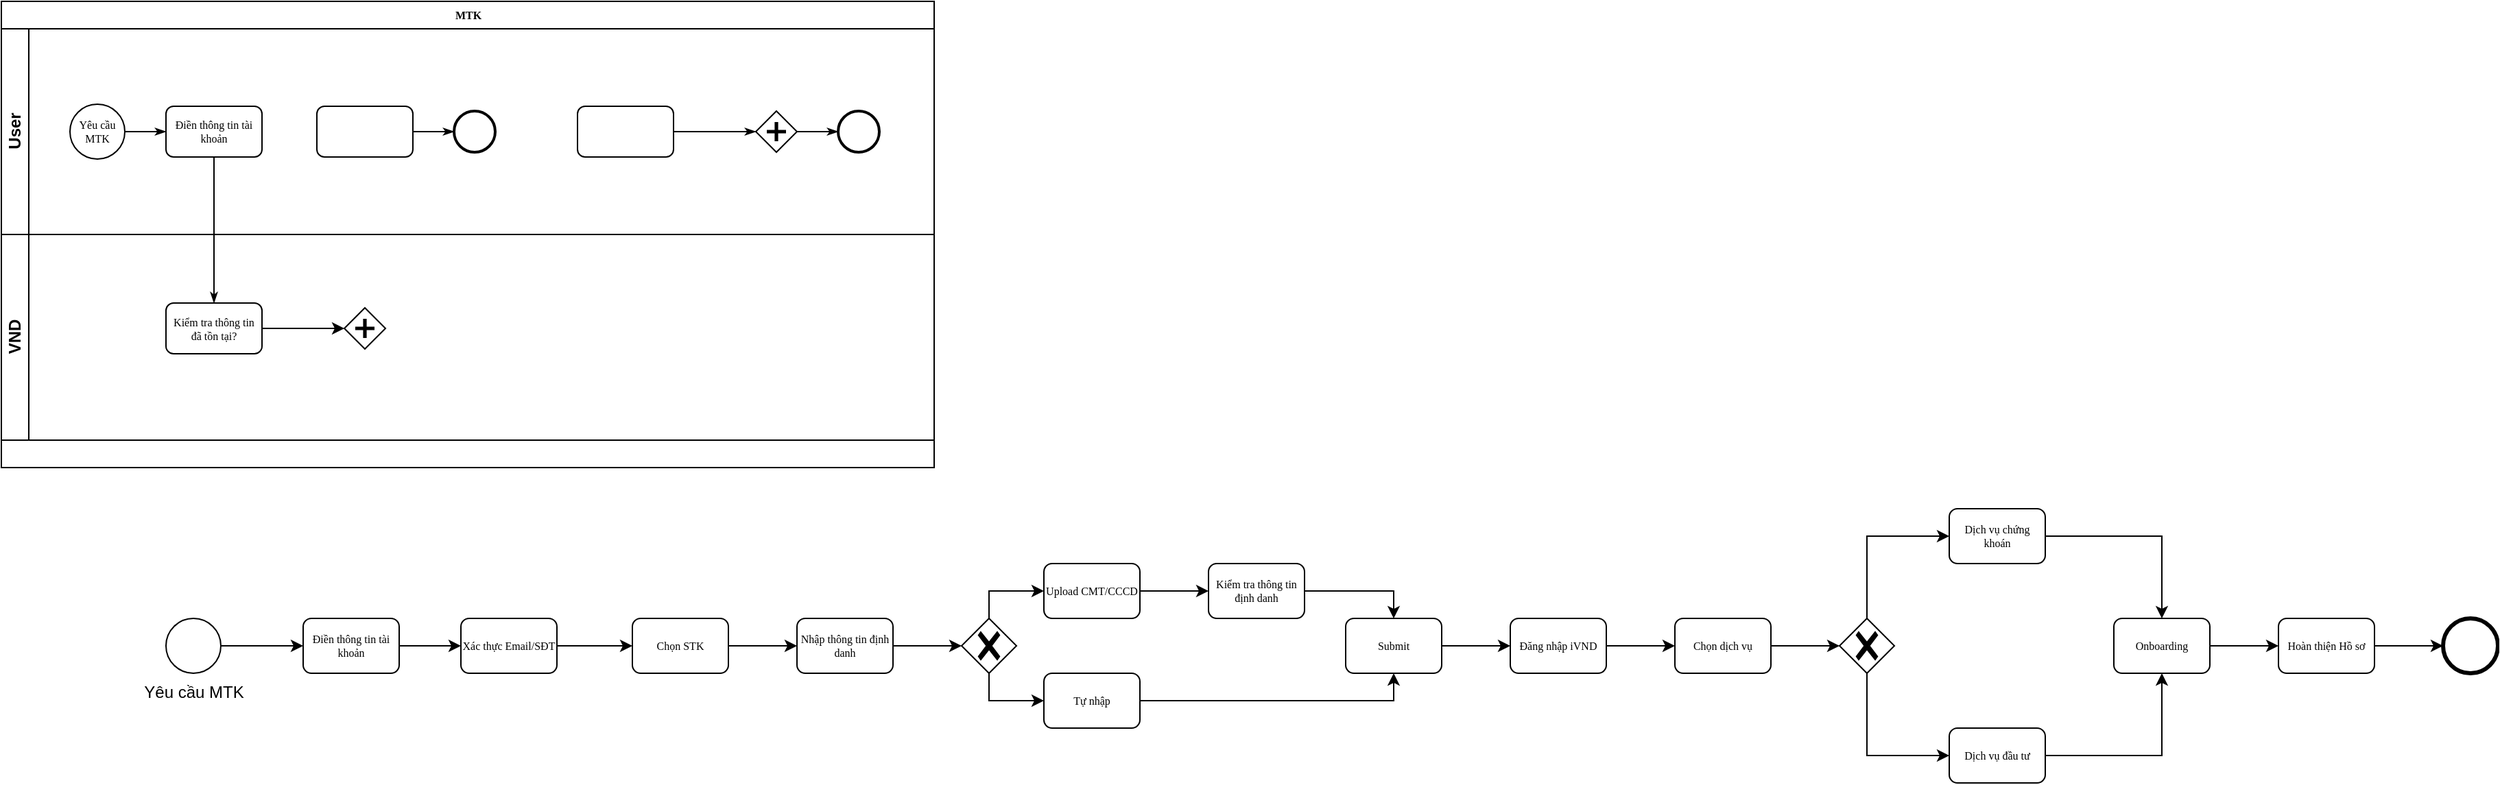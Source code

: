 <mxfile version="14.9.3" type="github" pages="3">
  <diagram name="Page-1" id="c7488fd3-1785-93aa-aadb-54a6760d102a">
    <mxGraphModel dx="618" dy="350" grid="1" gridSize="10" guides="1" tooltips="1" connect="1" arrows="1" fold="1" page="1" pageScale="1" pageWidth="1100" pageHeight="850" background="none" math="0" shadow="0">
      <root>
        <mxCell id="0" />
        <mxCell id="1" parent="0" />
        <mxCell id="2b4e8129b02d487f-1" value="MTK" style="swimlane;html=1;childLayout=stackLayout;horizontal=1;startSize=20;horizontalStack=0;rounded=0;shadow=0;labelBackgroundColor=none;strokeWidth=1;fontFamily=Verdana;fontSize=8;align=center;" parent="1" vertex="1">
          <mxGeometry x="180" y="70" width="680" height="340" as="geometry" />
        </mxCell>
        <mxCell id="2b4e8129b02d487f-2" value="User" style="swimlane;html=1;startSize=20;horizontal=0;" parent="2b4e8129b02d487f-1" vertex="1">
          <mxGeometry y="20" width="680" height="150" as="geometry" />
        </mxCell>
        <mxCell id="2b4e8129b02d487f-18" style="edgeStyle=orthogonalEdgeStyle;rounded=0;html=1;labelBackgroundColor=none;startArrow=none;startFill=0;startSize=5;endArrow=classicThin;endFill=1;endSize=5;jettySize=auto;orthogonalLoop=1;strokeWidth=1;fontFamily=Verdana;fontSize=8" parent="2b4e8129b02d487f-2" source="2b4e8129b02d487f-5" target="2b4e8129b02d487f-6" edge="1">
          <mxGeometry relative="1" as="geometry" />
        </mxCell>
        <mxCell id="2b4e8129b02d487f-5" value="Yêu cầu MTK" style="ellipse;whiteSpace=wrap;html=1;rounded=0;shadow=0;labelBackgroundColor=none;strokeWidth=1;fontFamily=Verdana;fontSize=8;align=center;" parent="2b4e8129b02d487f-2" vertex="1">
          <mxGeometry x="50" y="55" width="40" height="40" as="geometry" />
        </mxCell>
        <mxCell id="2b4e8129b02d487f-6" value="Điền thông tin tài khoản" style="rounded=1;whiteSpace=wrap;html=1;shadow=0;labelBackgroundColor=none;strokeWidth=1;fontFamily=Verdana;fontSize=8;align=center;" parent="2b4e8129b02d487f-2" vertex="1">
          <mxGeometry x="120" y="56.5" width="70" height="37" as="geometry" />
        </mxCell>
        <mxCell id="2b4e8129b02d487f-20" style="edgeStyle=orthogonalEdgeStyle;rounded=0;html=1;labelBackgroundColor=none;startArrow=none;startFill=0;startSize=5;endArrow=classicThin;endFill=1;endSize=5;jettySize=auto;orthogonalLoop=1;strokeWidth=1;fontFamily=Verdana;fontSize=8" parent="2b4e8129b02d487f-2" source="2b4e8129b02d487f-7" target="2b4e8129b02d487f-8" edge="1">
          <mxGeometry relative="1" as="geometry" />
        </mxCell>
        <mxCell id="2b4e8129b02d487f-7" value="" style="rounded=1;whiteSpace=wrap;html=1;shadow=0;labelBackgroundColor=none;strokeWidth=1;fontFamily=Verdana;fontSize=8;align=center;" parent="2b4e8129b02d487f-2" vertex="1">
          <mxGeometry x="230" y="56.5" width="70" height="37" as="geometry" />
        </mxCell>
        <mxCell id="2b4e8129b02d487f-8" value="" style="ellipse;whiteSpace=wrap;html=1;rounded=0;shadow=0;labelBackgroundColor=none;strokeWidth=2;fontFamily=Verdana;fontSize=8;align=center;" parent="2b4e8129b02d487f-2" vertex="1">
          <mxGeometry x="330" y="60" width="30" height="30" as="geometry" />
        </mxCell>
        <mxCell id="2b4e8129b02d487f-22" style="edgeStyle=orthogonalEdgeStyle;rounded=0;html=1;entryX=0;entryY=0.5;labelBackgroundColor=none;startArrow=none;startFill=0;startSize=5;endArrow=classicThin;endFill=1;endSize=5;jettySize=auto;orthogonalLoop=1;strokeWidth=1;fontFamily=Verdana;fontSize=8" parent="2b4e8129b02d487f-2" source="2b4e8129b02d487f-9" target="2b4e8129b02d487f-10" edge="1">
          <mxGeometry relative="1" as="geometry" />
        </mxCell>
        <mxCell id="2b4e8129b02d487f-9" value="" style="rounded=1;whiteSpace=wrap;html=1;shadow=0;labelBackgroundColor=none;strokeWidth=1;fontFamily=Verdana;fontSize=8;align=center;" parent="2b4e8129b02d487f-2" vertex="1">
          <mxGeometry x="420" y="56.5" width="70" height="37" as="geometry" />
        </mxCell>
        <mxCell id="2b4e8129b02d487f-23" style="edgeStyle=orthogonalEdgeStyle;rounded=0;html=1;labelBackgroundColor=none;startArrow=none;startFill=0;startSize=5;endArrow=classicThin;endFill=1;endSize=5;jettySize=auto;orthogonalLoop=1;strokeWidth=1;fontFamily=Verdana;fontSize=8" parent="2b4e8129b02d487f-2" source="2b4e8129b02d487f-10" target="2b4e8129b02d487f-11" edge="1">
          <mxGeometry relative="1" as="geometry" />
        </mxCell>
        <mxCell id="2b4e8129b02d487f-10" value="" style="shape=mxgraph.bpmn.shape;html=1;verticalLabelPosition=bottom;labelBackgroundColor=#ffffff;verticalAlign=top;perimeter=rhombusPerimeter;background=gateway;outline=none;symbol=parallelGw;rounded=1;shadow=0;strokeWidth=1;fontFamily=Verdana;fontSize=8;align=center;" parent="2b4e8129b02d487f-2" vertex="1">
          <mxGeometry x="550" y="60" width="30" height="30" as="geometry" />
        </mxCell>
        <mxCell id="2b4e8129b02d487f-11" value="" style="ellipse;whiteSpace=wrap;html=1;rounded=0;shadow=0;labelBackgroundColor=none;strokeWidth=2;fontFamily=Verdana;fontSize=8;align=center;" parent="2b4e8129b02d487f-2" vertex="1">
          <mxGeometry x="610" y="60" width="30" height="30" as="geometry" />
        </mxCell>
        <mxCell id="2b4e8129b02d487f-3" value="VND" style="swimlane;html=1;startSize=20;horizontal=0;" parent="2b4e8129b02d487f-1" vertex="1">
          <mxGeometry y="170" width="680" height="150" as="geometry" />
        </mxCell>
        <mxCell id="t-NtfFLK4xxWOC6bRGIN-2" style="edgeStyle=orthogonalEdgeStyle;rounded=0;orthogonalLoop=1;jettySize=auto;html=1;exitX=1;exitY=0.5;exitDx=0;exitDy=0;entryX=0;entryY=0.5;entryDx=0;entryDy=0;" edge="1" parent="2b4e8129b02d487f-3" source="2b4e8129b02d487f-12" target="t-NtfFLK4xxWOC6bRGIN-1">
          <mxGeometry relative="1" as="geometry" />
        </mxCell>
        <mxCell id="2b4e8129b02d487f-12" value="Kiểm tra thông tin đã tồn tại?" style="rounded=1;whiteSpace=wrap;html=1;shadow=0;labelBackgroundColor=none;strokeWidth=1;fontFamily=Verdana;fontSize=8;align=center;" parent="2b4e8129b02d487f-3" vertex="1">
          <mxGeometry x="120" y="50.0" width="70" height="37" as="geometry" />
        </mxCell>
        <mxCell id="t-NtfFLK4xxWOC6bRGIN-1" value="" style="shape=mxgraph.bpmn.shape;html=1;verticalLabelPosition=bottom;labelBackgroundColor=#ffffff;verticalAlign=top;perimeter=rhombusPerimeter;background=gateway;outline=none;symbol=parallelGw;rounded=1;shadow=0;strokeWidth=1;fontFamily=Verdana;fontSize=8;align=center;" vertex="1" parent="2b4e8129b02d487f-3">
          <mxGeometry x="250" y="53.5" width="30" height="30" as="geometry" />
        </mxCell>
        <mxCell id="2b4e8129b02d487f-24" style="edgeStyle=orthogonalEdgeStyle;rounded=0;html=1;labelBackgroundColor=none;startArrow=none;startFill=0;startSize=5;endArrow=classicThin;endFill=1;endSize=5;jettySize=auto;orthogonalLoop=1;strokeWidth=1;fontFamily=Verdana;fontSize=8" parent="2b4e8129b02d487f-1" source="2b4e8129b02d487f-6" target="2b4e8129b02d487f-12" edge="1">
          <mxGeometry relative="1" as="geometry" />
        </mxCell>
        <mxCell id="_49HIfY4UiRzJs0RtM3f-4" style="edgeStyle=orthogonalEdgeStyle;rounded=0;orthogonalLoop=1;jettySize=auto;html=1;exitX=1;exitY=0.5;exitDx=0;exitDy=0;exitPerimeter=0;entryX=0;entryY=0.5;entryDx=0;entryDy=0;" edge="1" parent="1" source="_49HIfY4UiRzJs0RtM3f-2" target="_49HIfY4UiRzJs0RtM3f-3">
          <mxGeometry relative="1" as="geometry" />
        </mxCell>
        <mxCell id="_49HIfY4UiRzJs0RtM3f-2" value="Yêu cầu MTK" style="points=[[0.145,0.145,0],[0.5,0,0],[0.855,0.145,0],[1,0.5,0],[0.855,0.855,0],[0.5,1,0],[0.145,0.855,0],[0,0.5,0]];shape=mxgraph.bpmn.event;html=1;verticalLabelPosition=bottom;labelBackgroundColor=#ffffff;verticalAlign=top;align=center;perimeter=ellipsePerimeter;outlineConnect=0;aspect=fixed;outline=standard;symbol=general;" vertex="1" parent="1">
          <mxGeometry x="300" y="520" width="40" height="40" as="geometry" />
        </mxCell>
        <mxCell id="_49HIfY4UiRzJs0RtM3f-8" value="" style="edgeStyle=orthogonalEdgeStyle;rounded=0;orthogonalLoop=1;jettySize=auto;html=1;" edge="1" parent="1" source="_49HIfY4UiRzJs0RtM3f-3" target="_49HIfY4UiRzJs0RtM3f-7">
          <mxGeometry relative="1" as="geometry" />
        </mxCell>
        <mxCell id="_49HIfY4UiRzJs0RtM3f-3" value="Điền thông tin tài khoản" style="rounded=1;whiteSpace=wrap;html=1;shadow=0;labelBackgroundColor=none;strokeWidth=1;fontFamily=Verdana;fontSize=8;align=center;" vertex="1" parent="1">
          <mxGeometry x="400" y="520" width="70" height="40" as="geometry" />
        </mxCell>
        <mxCell id="_49HIfY4UiRzJs0RtM3f-10" value="" style="edgeStyle=orthogonalEdgeStyle;rounded=0;orthogonalLoop=1;jettySize=auto;html=1;" edge="1" parent="1" source="_49HIfY4UiRzJs0RtM3f-7" target="_49HIfY4UiRzJs0RtM3f-9">
          <mxGeometry relative="1" as="geometry" />
        </mxCell>
        <mxCell id="_49HIfY4UiRzJs0RtM3f-7" value="Xác thực Email/SĐT" style="rounded=1;whiteSpace=wrap;html=1;shadow=0;labelBackgroundColor=none;strokeWidth=1;fontFamily=Verdana;fontSize=8;align=center;" vertex="1" parent="1">
          <mxGeometry x="515" y="520" width="70" height="40" as="geometry" />
        </mxCell>
        <mxCell id="_49HIfY4UiRzJs0RtM3f-14" value="" style="edgeStyle=orthogonalEdgeStyle;rounded=0;orthogonalLoop=1;jettySize=auto;html=1;" edge="1" parent="1" source="_49HIfY4UiRzJs0RtM3f-9" target="_49HIfY4UiRzJs0RtM3f-13">
          <mxGeometry relative="1" as="geometry" />
        </mxCell>
        <mxCell id="_49HIfY4UiRzJs0RtM3f-9" value="Chọn STK" style="rounded=1;whiteSpace=wrap;html=1;shadow=0;labelBackgroundColor=none;strokeWidth=1;fontFamily=Verdana;fontSize=8;align=center;" vertex="1" parent="1">
          <mxGeometry x="640" y="520" width="70" height="40" as="geometry" />
        </mxCell>
        <mxCell id="_49HIfY4UiRzJs0RtM3f-16" style="edgeStyle=orthogonalEdgeStyle;rounded=0;orthogonalLoop=1;jettySize=auto;html=1;exitX=1;exitY=0.5;exitDx=0;exitDy=0;entryX=0;entryY=0.5;entryDx=0;entryDy=0;entryPerimeter=0;" edge="1" parent="1" source="_49HIfY4UiRzJs0RtM3f-13" target="_49HIfY4UiRzJs0RtM3f-15">
          <mxGeometry relative="1" as="geometry" />
        </mxCell>
        <mxCell id="_49HIfY4UiRzJs0RtM3f-13" value="Nhập thông tin định danh" style="rounded=1;whiteSpace=wrap;html=1;shadow=0;labelBackgroundColor=none;strokeWidth=1;fontFamily=Verdana;fontSize=8;align=center;" vertex="1" parent="1">
          <mxGeometry x="760" y="520" width="70" height="40" as="geometry" />
        </mxCell>
        <mxCell id="_49HIfY4UiRzJs0RtM3f-18" style="edgeStyle=orthogonalEdgeStyle;rounded=0;orthogonalLoop=1;jettySize=auto;html=1;exitX=0.5;exitY=0;exitDx=0;exitDy=0;exitPerimeter=0;entryX=0;entryY=0.5;entryDx=0;entryDy=0;" edge="1" parent="1" source="_49HIfY4UiRzJs0RtM3f-15" target="_49HIfY4UiRzJs0RtM3f-17">
          <mxGeometry relative="1" as="geometry" />
        </mxCell>
        <mxCell id="_49HIfY4UiRzJs0RtM3f-20" style="edgeStyle=orthogonalEdgeStyle;rounded=0;orthogonalLoop=1;jettySize=auto;html=1;exitX=0.5;exitY=1;exitDx=0;exitDy=0;exitPerimeter=0;entryX=0;entryY=0.5;entryDx=0;entryDy=0;" edge="1" parent="1" source="_49HIfY4UiRzJs0RtM3f-15" target="_49HIfY4UiRzJs0RtM3f-19">
          <mxGeometry relative="1" as="geometry" />
        </mxCell>
        <mxCell id="_49HIfY4UiRzJs0RtM3f-15" value="" style="points=[[0.25,0.25,0],[0.5,0,0],[0.75,0.25,0],[1,0.5,0],[0.75,0.75,0],[0.5,1,0],[0.25,0.75,0],[0,0.5,0]];shape=mxgraph.bpmn.gateway2;html=1;verticalLabelPosition=bottom;labelBackgroundColor=#ffffff;verticalAlign=top;align=center;perimeter=rhombusPerimeter;outlineConnect=0;outline=none;symbol=none;gwType=exclusive;" vertex="1" parent="1">
          <mxGeometry x="880" y="520" width="40" height="40" as="geometry" />
        </mxCell>
        <mxCell id="_49HIfY4UiRzJs0RtM3f-22" value="" style="edgeStyle=orthogonalEdgeStyle;rounded=0;orthogonalLoop=1;jettySize=auto;html=1;" edge="1" parent="1" source="_49HIfY4UiRzJs0RtM3f-17" target="_49HIfY4UiRzJs0RtM3f-21">
          <mxGeometry relative="1" as="geometry" />
        </mxCell>
        <mxCell id="_49HIfY4UiRzJs0RtM3f-17" value="Upload CMT/CCCD" style="rounded=1;whiteSpace=wrap;html=1;shadow=0;labelBackgroundColor=none;strokeWidth=1;fontFamily=Verdana;fontSize=8;align=center;" vertex="1" parent="1">
          <mxGeometry x="940" y="480" width="70" height="40" as="geometry" />
        </mxCell>
        <mxCell id="_49HIfY4UiRzJs0RtM3f-25" style="edgeStyle=orthogonalEdgeStyle;rounded=0;orthogonalLoop=1;jettySize=auto;html=1;exitX=1;exitY=0.5;exitDx=0;exitDy=0;entryX=0.5;entryY=1;entryDx=0;entryDy=0;" edge="1" parent="1" source="_49HIfY4UiRzJs0RtM3f-19" target="_49HIfY4UiRzJs0RtM3f-23">
          <mxGeometry relative="1" as="geometry" />
        </mxCell>
        <mxCell id="_49HIfY4UiRzJs0RtM3f-19" value="Tự nhập" style="rounded=1;whiteSpace=wrap;html=1;shadow=0;labelBackgroundColor=none;strokeWidth=1;fontFamily=Verdana;fontSize=8;align=center;" vertex="1" parent="1">
          <mxGeometry x="940" y="560" width="70" height="40" as="geometry" />
        </mxCell>
        <mxCell id="_49HIfY4UiRzJs0RtM3f-24" style="edgeStyle=orthogonalEdgeStyle;rounded=0;orthogonalLoop=1;jettySize=auto;html=1;exitX=1;exitY=0.5;exitDx=0;exitDy=0;entryX=0.5;entryY=0;entryDx=0;entryDy=0;" edge="1" parent="1" source="_49HIfY4UiRzJs0RtM3f-21" target="_49HIfY4UiRzJs0RtM3f-23">
          <mxGeometry relative="1" as="geometry" />
        </mxCell>
        <mxCell id="_49HIfY4UiRzJs0RtM3f-21" value="Kiểm tra thông tin định danh" style="rounded=1;whiteSpace=wrap;html=1;shadow=0;labelBackgroundColor=none;strokeWidth=1;fontFamily=Verdana;fontSize=8;align=center;" vertex="1" parent="1">
          <mxGeometry x="1060" y="480" width="70" height="40" as="geometry" />
        </mxCell>
        <mxCell id="_49HIfY4UiRzJs0RtM3f-27" value="" style="edgeStyle=orthogonalEdgeStyle;rounded=0;orthogonalLoop=1;jettySize=auto;html=1;" edge="1" parent="1" source="_49HIfY4UiRzJs0RtM3f-23" target="_49HIfY4UiRzJs0RtM3f-26">
          <mxGeometry relative="1" as="geometry" />
        </mxCell>
        <mxCell id="_49HIfY4UiRzJs0RtM3f-23" value="Submit" style="rounded=1;whiteSpace=wrap;html=1;shadow=0;labelBackgroundColor=none;strokeWidth=1;fontFamily=Verdana;fontSize=8;align=center;" vertex="1" parent="1">
          <mxGeometry x="1160" y="520" width="70" height="40" as="geometry" />
        </mxCell>
        <mxCell id="_49HIfY4UiRzJs0RtM3f-29" value="" style="edgeStyle=orthogonalEdgeStyle;rounded=0;orthogonalLoop=1;jettySize=auto;html=1;" edge="1" parent="1" source="_49HIfY4UiRzJs0RtM3f-26" target="_49HIfY4UiRzJs0RtM3f-28">
          <mxGeometry relative="1" as="geometry" />
        </mxCell>
        <mxCell id="_49HIfY4UiRzJs0RtM3f-26" value="Đăng nhập iVND" style="rounded=1;whiteSpace=wrap;html=1;shadow=0;labelBackgroundColor=none;strokeWidth=1;fontFamily=Verdana;fontSize=8;align=center;" vertex="1" parent="1">
          <mxGeometry x="1280" y="520" width="70" height="40" as="geometry" />
        </mxCell>
        <mxCell id="_49HIfY4UiRzJs0RtM3f-31" style="edgeStyle=orthogonalEdgeStyle;rounded=0;orthogonalLoop=1;jettySize=auto;html=1;exitX=1;exitY=0.5;exitDx=0;exitDy=0;" edge="1" parent="1" source="_49HIfY4UiRzJs0RtM3f-28" target="_49HIfY4UiRzJs0RtM3f-30">
          <mxGeometry relative="1" as="geometry" />
        </mxCell>
        <mxCell id="_49HIfY4UiRzJs0RtM3f-28" value="Chọn dịch vụ" style="rounded=1;whiteSpace=wrap;html=1;shadow=0;labelBackgroundColor=none;strokeWidth=1;fontFamily=Verdana;fontSize=8;align=center;" vertex="1" parent="1">
          <mxGeometry x="1400" y="520" width="70" height="40" as="geometry" />
        </mxCell>
        <mxCell id="_49HIfY4UiRzJs0RtM3f-33" style="edgeStyle=orthogonalEdgeStyle;rounded=0;orthogonalLoop=1;jettySize=auto;html=1;exitX=0.5;exitY=0;exitDx=0;exitDy=0;exitPerimeter=0;entryX=0;entryY=0.5;entryDx=0;entryDy=0;" edge="1" parent="1" source="_49HIfY4UiRzJs0RtM3f-30" target="_49HIfY4UiRzJs0RtM3f-32">
          <mxGeometry relative="1" as="geometry" />
        </mxCell>
        <mxCell id="_49HIfY4UiRzJs0RtM3f-35" style="edgeStyle=orthogonalEdgeStyle;rounded=0;orthogonalLoop=1;jettySize=auto;html=1;exitX=0.5;exitY=1;exitDx=0;exitDy=0;exitPerimeter=0;entryX=0;entryY=0.5;entryDx=0;entryDy=0;" edge="1" parent="1" source="_49HIfY4UiRzJs0RtM3f-30" target="_49HIfY4UiRzJs0RtM3f-34">
          <mxGeometry relative="1" as="geometry" />
        </mxCell>
        <mxCell id="_49HIfY4UiRzJs0RtM3f-30" value="" style="points=[[0.25,0.25,0],[0.5,0,0],[0.75,0.25,0],[1,0.5,0],[0.75,0.75,0],[0.5,1,0],[0.25,0.75,0],[0,0.5,0]];shape=mxgraph.bpmn.gateway2;html=1;verticalLabelPosition=bottom;labelBackgroundColor=#ffffff;verticalAlign=top;align=center;perimeter=rhombusPerimeter;outlineConnect=0;outline=none;symbol=none;gwType=exclusive;" vertex="1" parent="1">
          <mxGeometry x="1520" y="520" width="40" height="40" as="geometry" />
        </mxCell>
        <mxCell id="_49HIfY4UiRzJs0RtM3f-37" value="" style="edgeStyle=orthogonalEdgeStyle;rounded=0;orthogonalLoop=1;jettySize=auto;html=1;" edge="1" parent="1" source="_49HIfY4UiRzJs0RtM3f-32" target="_49HIfY4UiRzJs0RtM3f-36">
          <mxGeometry relative="1" as="geometry" />
        </mxCell>
        <mxCell id="_49HIfY4UiRzJs0RtM3f-32" value="Dịch vụ chứng khoán" style="rounded=1;whiteSpace=wrap;html=1;shadow=0;labelBackgroundColor=none;strokeWidth=1;fontFamily=Verdana;fontSize=8;align=center;" vertex="1" parent="1">
          <mxGeometry x="1600" y="440" width="70" height="40" as="geometry" />
        </mxCell>
        <mxCell id="_49HIfY4UiRzJs0RtM3f-38" style="edgeStyle=orthogonalEdgeStyle;rounded=0;orthogonalLoop=1;jettySize=auto;html=1;exitX=1;exitY=0.5;exitDx=0;exitDy=0;entryX=0.5;entryY=1;entryDx=0;entryDy=0;" edge="1" parent="1" source="_49HIfY4UiRzJs0RtM3f-34" target="_49HIfY4UiRzJs0RtM3f-36">
          <mxGeometry relative="1" as="geometry" />
        </mxCell>
        <mxCell id="_49HIfY4UiRzJs0RtM3f-34" value="Dịch vụ đầu tư" style="rounded=1;whiteSpace=wrap;html=1;shadow=0;labelBackgroundColor=none;strokeWidth=1;fontFamily=Verdana;fontSize=8;align=center;" vertex="1" parent="1">
          <mxGeometry x="1600" y="600" width="70" height="40" as="geometry" />
        </mxCell>
        <mxCell id="_49HIfY4UiRzJs0RtM3f-40" value="" style="edgeStyle=orthogonalEdgeStyle;rounded=0;orthogonalLoop=1;jettySize=auto;html=1;" edge="1" parent="1" source="_49HIfY4UiRzJs0RtM3f-36" target="_49HIfY4UiRzJs0RtM3f-39">
          <mxGeometry relative="1" as="geometry" />
        </mxCell>
        <mxCell id="_49HIfY4UiRzJs0RtM3f-36" value="Onboarding" style="rounded=1;whiteSpace=wrap;html=1;shadow=0;labelBackgroundColor=none;strokeWidth=1;fontFamily=Verdana;fontSize=8;align=center;" vertex="1" parent="1">
          <mxGeometry x="1720" y="520" width="70" height="40" as="geometry" />
        </mxCell>
        <mxCell id="_49HIfY4UiRzJs0RtM3f-42" style="edgeStyle=orthogonalEdgeStyle;rounded=0;orthogonalLoop=1;jettySize=auto;html=1;exitX=1;exitY=0.5;exitDx=0;exitDy=0;" edge="1" parent="1" source="_49HIfY4UiRzJs0RtM3f-39" target="_49HIfY4UiRzJs0RtM3f-41">
          <mxGeometry relative="1" as="geometry" />
        </mxCell>
        <mxCell id="_49HIfY4UiRzJs0RtM3f-39" value="Hoàn thiện Hồ sơ" style="rounded=1;whiteSpace=wrap;html=1;shadow=0;labelBackgroundColor=none;strokeWidth=1;fontFamily=Verdana;fontSize=8;align=center;" vertex="1" parent="1">
          <mxGeometry x="1840" y="520" width="70" height="40" as="geometry" />
        </mxCell>
        <mxCell id="_49HIfY4UiRzJs0RtM3f-41" value="" style="points=[[0.145,0.145,0],[0.5,0,0],[0.855,0.145,0],[1,0.5,0],[0.855,0.855,0],[0.5,1,0],[0.145,0.855,0],[0,0.5,0]];shape=mxgraph.bpmn.event;html=1;verticalLabelPosition=bottom;labelBackgroundColor=#ffffff;verticalAlign=top;align=center;perimeter=ellipsePerimeter;outlineConnect=0;aspect=fixed;outline=end;symbol=terminate2;" vertex="1" parent="1">
          <mxGeometry x="1960" y="520" width="40" height="40" as="geometry" />
        </mxCell>
      </root>
    </mxGraphModel>
  </diagram>
  <diagram id="kP4knS4h50Ho0ba9p5c6" name="Page-2">
    <mxGraphModel dx="742" dy="420" grid="1" gridSize="10" guides="1" tooltips="1" connect="1" arrows="1" fold="1" page="1" pageScale="1" pageWidth="1200" pageHeight="3500" math="0" shadow="0">
      <root>
        <mxCell id="rjYweRCu03pta9ILM9iG-0" />
        <mxCell id="rjYweRCu03pta9ILM9iG-1" parent="rjYweRCu03pta9ILM9iG-0" />
        <mxCell id="rjYweRCu03pta9ILM9iG-4" value="" style="edgeStyle=orthogonalEdgeStyle;rounded=0;orthogonalLoop=1;jettySize=auto;html=1;" edge="1" parent="rjYweRCu03pta9ILM9iG-1" source="rjYweRCu03pta9ILM9iG-2" target="rjYweRCu03pta9ILM9iG-3">
          <mxGeometry relative="1" as="geometry" />
        </mxCell>
        <mxCell id="rjYweRCu03pta9ILM9iG-2" value="Actor" style="shape=umlActor;verticalLabelPosition=bottom;verticalAlign=top;html=1;outlineConnect=0;" vertex="1" parent="rjYweRCu03pta9ILM9iG-1">
          <mxGeometry x="160" y="200" width="30" height="60" as="geometry" />
        </mxCell>
        <mxCell id="rjYweRCu03pta9ILM9iG-6" value="" style="edgeStyle=orthogonalEdgeStyle;rounded=0;orthogonalLoop=1;jettySize=auto;html=1;" edge="1" parent="rjYweRCu03pta9ILM9iG-1" source="rjYweRCu03pta9ILM9iG-3" target="rjYweRCu03pta9ILM9iG-5">
          <mxGeometry relative="1" as="geometry" />
        </mxCell>
        <mxCell id="rjYweRCu03pta9ILM9iG-3" value="Yêu cầu MTK" style="whiteSpace=wrap;html=1;verticalAlign=middle;align=center;" vertex="1" parent="rjYweRCu03pta9ILM9iG-1">
          <mxGeometry x="270" y="200" width="120" height="60" as="geometry" />
        </mxCell>
        <mxCell id="rjYweRCu03pta9ILM9iG-8" value="" style="edgeStyle=orthogonalEdgeStyle;rounded=0;orthogonalLoop=1;jettySize=auto;html=1;" edge="1" parent="rjYweRCu03pta9ILM9iG-1" source="rjYweRCu03pta9ILM9iG-5" target="rjYweRCu03pta9ILM9iG-7">
          <mxGeometry relative="1" as="geometry" />
        </mxCell>
        <mxCell id="rjYweRCu03pta9ILM9iG-5" value="Nhập thông tin tài khoản" style="whiteSpace=wrap;html=1;" vertex="1" parent="rjYweRCu03pta9ILM9iG-1">
          <mxGeometry x="470" y="200" width="120" height="60" as="geometry" />
        </mxCell>
        <mxCell id="rjYweRCu03pta9ILM9iG-10" value="" style="edgeStyle=orthogonalEdgeStyle;rounded=0;orthogonalLoop=1;jettySize=auto;html=1;" edge="1" parent="rjYweRCu03pta9ILM9iG-1" source="rjYweRCu03pta9ILM9iG-7" target="rjYweRCu03pta9ILM9iG-9">
          <mxGeometry relative="1" as="geometry" />
        </mxCell>
        <mxCell id="rjYweRCu03pta9ILM9iG-7" value="Xác thực Email/SĐT" style="whiteSpace=wrap;html=1;" vertex="1" parent="rjYweRCu03pta9ILM9iG-1">
          <mxGeometry x="670" y="200" width="120" height="60" as="geometry" />
        </mxCell>
        <mxCell id="rjYweRCu03pta9ILM9iG-12" value="" style="edgeStyle=orthogonalEdgeStyle;rounded=0;orthogonalLoop=1;jettySize=auto;html=1;" edge="1" parent="rjYweRCu03pta9ILM9iG-1" source="rjYweRCu03pta9ILM9iG-9" target="rjYweRCu03pta9ILM9iG-11">
          <mxGeometry relative="1" as="geometry" />
        </mxCell>
        <mxCell id="rjYweRCu03pta9ILM9iG-9" value="Nhập thông tin định danh" style="whiteSpace=wrap;html=1;" vertex="1" parent="rjYweRCu03pta9ILM9iG-1">
          <mxGeometry x="870" y="200" width="120" height="60" as="geometry" />
        </mxCell>
        <mxCell id="rjYweRCu03pta9ILM9iG-14" value="" style="edgeStyle=orthogonalEdgeStyle;rounded=0;orthogonalLoop=1;jettySize=auto;html=1;" edge="1" parent="rjYweRCu03pta9ILM9iG-1" source="rjYweRCu03pta9ILM9iG-11" target="rjYweRCu03pta9ILM9iG-13">
          <mxGeometry relative="1" as="geometry" />
        </mxCell>
        <mxCell id="rjYweRCu03pta9ILM9iG-11" value="Kiểm tra thông tin định danh" style="whiteSpace=wrap;html=1;" vertex="1" parent="rjYweRCu03pta9ILM9iG-1">
          <mxGeometry x="1070" y="200" width="120" height="60" as="geometry" />
        </mxCell>
        <mxCell id="rjYweRCu03pta9ILM9iG-16" value="" style="edgeStyle=orthogonalEdgeStyle;rounded=0;orthogonalLoop=1;jettySize=auto;html=1;" edge="1" parent="rjYweRCu03pta9ILM9iG-1" source="rjYweRCu03pta9ILM9iG-13" target="rjYweRCu03pta9ILM9iG-15">
          <mxGeometry relative="1" as="geometry" />
        </mxCell>
        <mxCell id="rjYweRCu03pta9ILM9iG-13" value="Submit" style="whiteSpace=wrap;html=1;" vertex="1" parent="rjYweRCu03pta9ILM9iG-1">
          <mxGeometry x="1240" y="200" width="120" height="60" as="geometry" />
        </mxCell>
        <mxCell id="rjYweRCu03pta9ILM9iG-18" value="" style="edgeStyle=orthogonalEdgeStyle;rounded=0;orthogonalLoop=1;jettySize=auto;html=1;" edge="1" parent="rjYweRCu03pta9ILM9iG-1" source="rjYweRCu03pta9ILM9iG-15" target="rjYweRCu03pta9ILM9iG-17">
          <mxGeometry relative="1" as="geometry" />
        </mxCell>
        <mxCell id="rjYweRCu03pta9ILM9iG-15" value="Đăng nhập" style="whiteSpace=wrap;html=1;" vertex="1" parent="rjYweRCu03pta9ILM9iG-1">
          <mxGeometry x="1440" y="200" width="120" height="60" as="geometry" />
        </mxCell>
        <mxCell id="rjYweRCu03pta9ILM9iG-20" value="" style="edgeStyle=orthogonalEdgeStyle;rounded=0;orthogonalLoop=1;jettySize=auto;html=1;fontSize=42;exitX=0.5;exitY=0;exitDx=0;exitDy=0;entryX=0;entryY=0.5;entryDx=0;entryDy=0;" edge="1" parent="rjYweRCu03pta9ILM9iG-1" source="rjYweRCu03pta9ILM9iG-17" target="rjYweRCu03pta9ILM9iG-19">
          <mxGeometry relative="1" as="geometry" />
        </mxCell>
        <mxCell id="rjYweRCu03pta9ILM9iG-17" value="&lt;font style=&quot;font-size: 42px;&quot;&gt;x&lt;/font&gt;" style="rhombus;whiteSpace=wrap;html=1;verticalAlign=middle;fontSize=42;" vertex="1" parent="rjYweRCu03pta9ILM9iG-1">
          <mxGeometry x="1650" y="190" width="80" height="80" as="geometry" />
        </mxCell>
        <mxCell id="rjYweRCu03pta9ILM9iG-19" value="" style="whiteSpace=wrap;html=1;fontSize=12;" vertex="1" parent="rjYweRCu03pta9ILM9iG-1">
          <mxGeometry x="1800" y="80" width="120" height="60" as="geometry" />
        </mxCell>
        <mxCell id="rjYweRCu03pta9ILM9iG-24" value="" style="edgeStyle=orthogonalEdgeStyle;rounded=0;orthogonalLoop=1;jettySize=auto;html=1;fontSize=12;" edge="1" parent="rjYweRCu03pta9ILM9iG-1" source="rjYweRCu03pta9ILM9iG-22" target="rjYweRCu03pta9ILM9iG-23">
          <mxGeometry relative="1" as="geometry" />
        </mxCell>
        <mxCell id="rjYweRCu03pta9ILM9iG-22" value="Yêu cầu MTK" style="ellipse;whiteSpace=wrap;html=1;aspect=fixed;fontSize=12;align=center;verticalAlign=middle;" vertex="1" parent="rjYweRCu03pta9ILM9iG-1">
          <mxGeometry x="200" y="420" width="80" height="80" as="geometry" />
        </mxCell>
        <mxCell id="rjYweRCu03pta9ILM9iG-26" value="" style="edgeStyle=orthogonalEdgeStyle;rounded=0;orthogonalLoop=1;jettySize=auto;html=1;fontSize=12;" edge="1" parent="rjYweRCu03pta9ILM9iG-1" source="rjYweRCu03pta9ILM9iG-23" target="rjYweRCu03pta9ILM9iG-25">
          <mxGeometry relative="1" as="geometry" />
        </mxCell>
        <mxCell id="rjYweRCu03pta9ILM9iG-23" value="Nhập thông tin tài khoản" style="whiteSpace=wrap;html=1;" vertex="1" parent="rjYweRCu03pta9ILM9iG-1">
          <mxGeometry x="320" y="430" width="120" height="60" as="geometry" />
        </mxCell>
        <mxCell id="2D8VnrzymcDXbHTVr43E-1" value="" style="edgeStyle=orthogonalEdgeStyle;rounded=0;orthogonalLoop=1;jettySize=auto;html=1;" edge="1" parent="rjYweRCu03pta9ILM9iG-1" source="rjYweRCu03pta9ILM9iG-25" target="2D8VnrzymcDXbHTVr43E-0">
          <mxGeometry relative="1" as="geometry" />
        </mxCell>
        <mxCell id="rjYweRCu03pta9ILM9iG-25" value="Xác thực OTP" style="whiteSpace=wrap;html=1;" vertex="1" parent="rjYweRCu03pta9ILM9iG-1">
          <mxGeometry x="480" y="430" width="120" height="60" as="geometry" />
        </mxCell>
        <mxCell id="2D8VnrzymcDXbHTVr43E-5" style="edgeStyle=orthogonalEdgeStyle;rounded=0;orthogonalLoop=1;jettySize=auto;html=1;exitX=1;exitY=0.5;exitDx=0;exitDy=0;entryX=0;entryY=0.5;entryDx=0;entryDy=0;entryPerimeter=0;" edge="1" parent="rjYweRCu03pta9ILM9iG-1" source="2D8VnrzymcDXbHTVr43E-0" target="2D8VnrzymcDXbHTVr43E-2">
          <mxGeometry relative="1" as="geometry" />
        </mxCell>
        <mxCell id="2D8VnrzymcDXbHTVr43E-0" value="Nhập thông tin định danh" style="whiteSpace=wrap;html=1;" vertex="1" parent="rjYweRCu03pta9ILM9iG-1">
          <mxGeometry x="640" y="430" width="120" height="60" as="geometry" />
        </mxCell>
        <mxCell id="2D8VnrzymcDXbHTVr43E-8" style="edgeStyle=orthogonalEdgeStyle;rounded=0;orthogonalLoop=1;jettySize=auto;html=1;exitX=0.5;exitY=0;exitDx=0;exitDy=0;exitPerimeter=0;entryX=0;entryY=0.5;entryDx=0;entryDy=0;" edge="1" parent="rjYweRCu03pta9ILM9iG-1" source="2D8VnrzymcDXbHTVr43E-2" target="2D8VnrzymcDXbHTVr43E-6">
          <mxGeometry relative="1" as="geometry" />
        </mxCell>
        <mxCell id="2D8VnrzymcDXbHTVr43E-9" style="edgeStyle=orthogonalEdgeStyle;rounded=0;orthogonalLoop=1;jettySize=auto;html=1;exitX=0.5;exitY=1;exitDx=0;exitDy=0;exitPerimeter=0;entryX=0;entryY=0.5;entryDx=0;entryDy=0;" edge="1" parent="rjYweRCu03pta9ILM9iG-1" source="2D8VnrzymcDXbHTVr43E-2" target="2D8VnrzymcDXbHTVr43E-7">
          <mxGeometry relative="1" as="geometry" />
        </mxCell>
        <mxCell id="2D8VnrzymcDXbHTVr43E-2" value="" style="points=[[0.25,0.25,0],[0.5,0,0],[0.75,0.25,0],[1,0.5,0],[0.75,0.75,0],[0.5,1,0],[0.25,0.75,0],[0,0.5,0]];shape=mxgraph.bpmn.gateway2;html=1;verticalLabelPosition=bottom;labelBackgroundColor=#ffffff;verticalAlign=top;align=center;perimeter=rhombusPerimeter;outlineConnect=0;outline=none;symbol=none;gwType=exclusive;" vertex="1" parent="rjYweRCu03pta9ILM9iG-1">
          <mxGeometry x="800" y="435" width="50" height="50" as="geometry" />
        </mxCell>
        <mxCell id="2D8VnrzymcDXbHTVr43E-11" value="" style="edgeStyle=orthogonalEdgeStyle;rounded=0;orthogonalLoop=1;jettySize=auto;html=1;" edge="1" parent="rjYweRCu03pta9ILM9iG-1" source="2D8VnrzymcDXbHTVr43E-6" target="2D8VnrzymcDXbHTVr43E-10">
          <mxGeometry relative="1" as="geometry" />
        </mxCell>
        <mxCell id="2D8VnrzymcDXbHTVr43E-6" value="Upload CMT/CCCD" style="whiteSpace=wrap;html=1;" vertex="1" parent="rjYweRCu03pta9ILM9iG-1">
          <mxGeometry x="880" y="360" width="120" height="60" as="geometry" />
        </mxCell>
        <mxCell id="2D8VnrzymcDXbHTVr43E-14" style="edgeStyle=orthogonalEdgeStyle;rounded=0;orthogonalLoop=1;jettySize=auto;html=1;exitX=1;exitY=0.5;exitDx=0;exitDy=0;entryX=0.5;entryY=1;entryDx=0;entryDy=0;" edge="1" parent="rjYweRCu03pta9ILM9iG-1" source="2D8VnrzymcDXbHTVr43E-7" target="2D8VnrzymcDXbHTVr43E-12">
          <mxGeometry relative="1" as="geometry" />
        </mxCell>
        <mxCell id="2D8VnrzymcDXbHTVr43E-7" value="Tự nhập" style="whiteSpace=wrap;html=1;" vertex="1" parent="rjYweRCu03pta9ILM9iG-1">
          <mxGeometry x="880" y="480" width="120" height="60" as="geometry" />
        </mxCell>
        <mxCell id="2D8VnrzymcDXbHTVr43E-13" value="" style="edgeStyle=orthogonalEdgeStyle;rounded=0;orthogonalLoop=1;jettySize=auto;html=1;" edge="1" parent="rjYweRCu03pta9ILM9iG-1" source="2D8VnrzymcDXbHTVr43E-10" target="2D8VnrzymcDXbHTVr43E-12">
          <mxGeometry relative="1" as="geometry" />
        </mxCell>
        <mxCell id="2D8VnrzymcDXbHTVr43E-10" value="Kiểm tra thông tin định danh" style="whiteSpace=wrap;html=1;" vertex="1" parent="rjYweRCu03pta9ILM9iG-1">
          <mxGeometry x="1080" y="360" width="120" height="60" as="geometry" />
        </mxCell>
        <mxCell id="2D8VnrzymcDXbHTVr43E-16" value="" style="edgeStyle=orthogonalEdgeStyle;rounded=0;orthogonalLoop=1;jettySize=auto;html=1;" edge="1" parent="rjYweRCu03pta9ILM9iG-1" source="2D8VnrzymcDXbHTVr43E-12" target="2D8VnrzymcDXbHTVr43E-15">
          <mxGeometry relative="1" as="geometry" />
        </mxCell>
        <mxCell id="2D8VnrzymcDXbHTVr43E-12" value="Submit" style="whiteSpace=wrap;html=1;" vertex="1" parent="rjYweRCu03pta9ILM9iG-1">
          <mxGeometry x="1290" y="430" width="120" height="60" as="geometry" />
        </mxCell>
        <mxCell id="2D8VnrzymcDXbHTVr43E-18" value="" style="edgeStyle=orthogonalEdgeStyle;rounded=0;orthogonalLoop=1;jettySize=auto;html=1;" edge="1" parent="rjYweRCu03pta9ILM9iG-1" source="2D8VnrzymcDXbHTVr43E-15" target="2D8VnrzymcDXbHTVr43E-17">
          <mxGeometry relative="1" as="geometry" />
        </mxCell>
        <mxCell id="2D8VnrzymcDXbHTVr43E-15" value="Đăng nhập iVND" style="whiteSpace=wrap;html=1;" vertex="1" parent="rjYweRCu03pta9ILM9iG-1">
          <mxGeometry x="1470" y="430" width="120" height="60" as="geometry" />
        </mxCell>
        <mxCell id="2D8VnrzymcDXbHTVr43E-20" style="edgeStyle=orthogonalEdgeStyle;rounded=0;orthogonalLoop=1;jettySize=auto;html=1;exitX=1;exitY=0.5;exitDx=0;exitDy=0;entryX=0;entryY=0.5;entryDx=0;entryDy=0;entryPerimeter=0;" edge="1" parent="rjYweRCu03pta9ILM9iG-1" source="2D8VnrzymcDXbHTVr43E-17" target="2D8VnrzymcDXbHTVr43E-19">
          <mxGeometry relative="1" as="geometry" />
        </mxCell>
        <mxCell id="2D8VnrzymcDXbHTVr43E-17" value="Chọn Dịch vụ Đầu tư" style="whiteSpace=wrap;html=1;" vertex="1" parent="rjYweRCu03pta9ILM9iG-1">
          <mxGeometry x="1640" y="430" width="120" height="60" as="geometry" />
        </mxCell>
        <mxCell id="2D8VnrzymcDXbHTVr43E-22" value="" style="edgeStyle=orthogonalEdgeStyle;rounded=0;orthogonalLoop=1;jettySize=auto;html=1;exitX=0.5;exitY=0;exitDx=0;exitDy=0;exitPerimeter=0;entryX=0;entryY=0.5;entryDx=0;entryDy=0;" edge="1" parent="rjYweRCu03pta9ILM9iG-1" source="2D8VnrzymcDXbHTVr43E-19" target="2D8VnrzymcDXbHTVr43E-21">
          <mxGeometry relative="1" as="geometry" />
        </mxCell>
        <mxCell id="2D8VnrzymcDXbHTVr43E-24" value="" style="edgeStyle=orthogonalEdgeStyle;rounded=0;orthogonalLoop=1;jettySize=auto;html=1;exitX=0.5;exitY=1;exitDx=0;exitDy=0;exitPerimeter=0;entryX=0;entryY=0.5;entryDx=0;entryDy=0;" edge="1" parent="rjYweRCu03pta9ILM9iG-1" source="2D8VnrzymcDXbHTVr43E-19" target="2D8VnrzymcDXbHTVr43E-23">
          <mxGeometry relative="1" as="geometry" />
        </mxCell>
        <mxCell id="2D8VnrzymcDXbHTVr43E-19" value="" style="points=[[0.25,0.25,0],[0.5,0,0],[0.75,0.25,0],[1,0.5,0],[0.75,0.75,0],[0.5,1,0],[0.25,0.75,0],[0,0.5,0]];shape=mxgraph.bpmn.gateway2;html=1;verticalLabelPosition=bottom;labelBackgroundColor=#ffffff;verticalAlign=top;align=center;perimeter=rhombusPerimeter;outlineConnect=0;outline=none;symbol=none;gwType=exclusive;" vertex="1" parent="rjYweRCu03pta9ILM9iG-1">
          <mxGeometry x="1800" y="435" width="50" height="50" as="geometry" />
        </mxCell>
        <mxCell id="2D8VnrzymcDXbHTVr43E-21" value="Dịch vụ chứng khoán" style="whiteSpace=wrap;html=1;verticalAlign=middle;labelBackgroundColor=#ffffff;" vertex="1" parent="rjYweRCu03pta9ILM9iG-1">
          <mxGeometry x="1920" y="350" width="120" height="60" as="geometry" />
        </mxCell>
        <mxCell id="2D8VnrzymcDXbHTVr43E-23" value="Dịch vụ đầu tư và hưu trí" style="whiteSpace=wrap;html=1;verticalAlign=middle;labelBackgroundColor=#ffffff;" vertex="1" parent="rjYweRCu03pta9ILM9iG-1">
          <mxGeometry x="1920" y="520" width="120" height="60" as="geometry" />
        </mxCell>
      </root>
    </mxGraphModel>
  </diagram>
  <diagram id="ypM3Gh14MV2HfbJNjc8a" name="Page-3">
    <mxGraphModel dx="1484" dy="840" grid="1" gridSize="10" guides="1" tooltips="1" connect="1" arrows="1" fold="1" page="1" pageScale="1" pageWidth="1200" pageHeight="3500" math="0" shadow="0">
      <root>
        <mxCell id="eCDA-gnR-Ofth2mnmwKQ-0" />
        <mxCell id="eCDA-gnR-Ofth2mnmwKQ-1" parent="eCDA-gnR-Ofth2mnmwKQ-0" />
        <mxCell id="eCDA-gnR-Ofth2mnmwKQ-2" value="MTK" style="swimlane;html=1;childLayout=stackLayout;resizeParent=1;resizeParentMax=0;horizontal=1;startSize=20;horizontalStack=0;" vertex="1" parent="eCDA-gnR-Ofth2mnmwKQ-1">
          <mxGeometry x="140" y="30" width="2480" height="520" as="geometry" />
        </mxCell>
        <mxCell id="eCDA-gnR-Ofth2mnmwKQ-14" value="" style="edgeStyle=orthogonalEdgeStyle;rounded=0;orthogonalLoop=1;jettySize=auto;html=1;" edge="1" parent="eCDA-gnR-Ofth2mnmwKQ-2" source="eCDA-gnR-Ofth2mnmwKQ-11" target="eCDA-gnR-Ofth2mnmwKQ-13">
          <mxGeometry relative="1" as="geometry" />
        </mxCell>
        <mxCell id="eCDA-gnR-Ofth2mnmwKQ-3" value="User" style="swimlane;html=1;startSize=20;horizontal=0;" vertex="1" parent="eCDA-gnR-Ofth2mnmwKQ-2">
          <mxGeometry y="20" width="2480" height="240" as="geometry" />
        </mxCell>
        <mxCell id="eCDA-gnR-Ofth2mnmwKQ-12" style="edgeStyle=orthogonalEdgeStyle;rounded=0;orthogonalLoop=1;jettySize=auto;html=1;exitX=1;exitY=0.5;exitDx=0;exitDy=0;exitPerimeter=0;entryX=0;entryY=0.5;entryDx=0;entryDy=0;" edge="1" parent="eCDA-gnR-Ofth2mnmwKQ-3" source="eCDA-gnR-Ofth2mnmwKQ-6" target="eCDA-gnR-Ofth2mnmwKQ-11">
          <mxGeometry relative="1" as="geometry" />
        </mxCell>
        <mxCell id="eCDA-gnR-Ofth2mnmwKQ-6" value="" style="points=[[0.145,0.145,0],[0.5,0,0],[0.855,0.145,0],[1,0.5,0],[0.855,0.855,0],[0.5,1,0],[0.145,0.855,0],[0,0.5,0]];shape=mxgraph.bpmn.event;html=1;verticalLabelPosition=bottom;labelBackgroundColor=#ffffff;verticalAlign=top;align=center;perimeter=ellipsePerimeter;outlineConnect=0;aspect=fixed;outline=standard;symbol=general;" vertex="1" parent="eCDA-gnR-Ofth2mnmwKQ-3">
          <mxGeometry x="40" y="35" width="50" height="50" as="geometry" />
        </mxCell>
        <mxCell id="eCDA-gnR-Ofth2mnmwKQ-11" value="Nhập thông tin cá nhân" style="rounded=1;whiteSpace=wrap;html=1;" vertex="1" parent="eCDA-gnR-Ofth2mnmwKQ-3">
          <mxGeometry x="140" y="30" width="120" height="60" as="geometry" />
        </mxCell>
        <mxCell id="eCDA-gnR-Ofth2mnmwKQ-17" value="Xác thực OTP" style="rounded=1;whiteSpace=wrap;html=1;" vertex="1" parent="eCDA-gnR-Ofth2mnmwKQ-3">
          <mxGeometry x="510" y="30" width="120" height="60" as="geometry" />
        </mxCell>
        <mxCell id="eCDA-gnR-Ofth2mnmwKQ-40" style="edgeStyle=orthogonalEdgeStyle;rounded=0;orthogonalLoop=1;jettySize=auto;html=1;exitX=1;exitY=0.5;exitDx=0;exitDy=0;entryX=0;entryY=0.5;entryDx=0;entryDy=0;entryPerimeter=0;" edge="1" parent="eCDA-gnR-Ofth2mnmwKQ-3" source="eCDA-gnR-Ofth2mnmwKQ-37" target="eCDA-gnR-Ofth2mnmwKQ-39">
          <mxGeometry relative="1" as="geometry" />
        </mxCell>
        <mxCell id="eCDA-gnR-Ofth2mnmwKQ-37" value="Nhập thông tin đinh danh" style="rounded=1;whiteSpace=wrap;html=1;" vertex="1" parent="eCDA-gnR-Ofth2mnmwKQ-3">
          <mxGeometry x="1210" y="90" width="120" height="60" as="geometry" />
        </mxCell>
        <mxCell id="eCDA-gnR-Ofth2mnmwKQ-45" style="edgeStyle=orthogonalEdgeStyle;rounded=0;orthogonalLoop=1;jettySize=auto;html=1;exitX=0.75;exitY=0.25;exitDx=0;exitDy=0;exitPerimeter=0;" edge="1" parent="eCDA-gnR-Ofth2mnmwKQ-3" source="eCDA-gnR-Ofth2mnmwKQ-39" target="eCDA-gnR-Ofth2mnmwKQ-41">
          <mxGeometry relative="1" as="geometry">
            <Array as="points">
              <mxPoint x="1430" y="108" />
              <mxPoint x="1430" y="70" />
            </Array>
          </mxGeometry>
        </mxCell>
        <mxCell id="eCDA-gnR-Ofth2mnmwKQ-46" style="edgeStyle=orthogonalEdgeStyle;rounded=0;orthogonalLoop=1;jettySize=auto;html=1;exitX=0.75;exitY=0.75;exitDx=0;exitDy=0;exitPerimeter=0;entryX=0;entryY=0.5;entryDx=0;entryDy=0;" edge="1" parent="eCDA-gnR-Ofth2mnmwKQ-3" source="eCDA-gnR-Ofth2mnmwKQ-39" target="eCDA-gnR-Ofth2mnmwKQ-44">
          <mxGeometry relative="1" as="geometry">
            <Array as="points">
              <mxPoint x="1427" y="180" />
            </Array>
          </mxGeometry>
        </mxCell>
        <mxCell id="eCDA-gnR-Ofth2mnmwKQ-39" value="" style="points=[[0.25,0.25,0],[0.5,0,0],[0.75,0.25,0],[1,0.5,0],[0.75,0.75,0],[0.5,1,0],[0.25,0.75,0],[0,0.5,0]];shape=mxgraph.bpmn.gateway2;html=1;verticalLabelPosition=bottom;labelBackgroundColor=#ffffff;verticalAlign=top;align=center;perimeter=rhombusPerimeter;outlineConnect=0;outline=none;symbol=none;gwType=exclusive;" vertex="1" parent="eCDA-gnR-Ofth2mnmwKQ-3">
          <mxGeometry x="1390" y="95" width="50" height="50" as="geometry" />
        </mxCell>
        <mxCell id="eCDA-gnR-Ofth2mnmwKQ-41" value="Upload CMT/CCCD" style="rounded=1;whiteSpace=wrap;html=1;" vertex="1" parent="eCDA-gnR-Ofth2mnmwKQ-3">
          <mxGeometry x="1500" y="40" width="120" height="60" as="geometry" />
        </mxCell>
        <mxCell id="eCDA-gnR-Ofth2mnmwKQ-44" value="Tự nhập CMT/CCCD" style="rounded=1;whiteSpace=wrap;html=1;" vertex="1" parent="eCDA-gnR-Ofth2mnmwKQ-3">
          <mxGeometry x="1500" y="150" width="120" height="60" as="geometry" />
        </mxCell>
        <mxCell id="eCDA-gnR-Ofth2mnmwKQ-49" value="Chọn STK" style="rounded=1;whiteSpace=wrap;html=1;" vertex="1" parent="eCDA-gnR-Ofth2mnmwKQ-3">
          <mxGeometry x="920" y="90" width="120" height="60" as="geometry" />
        </mxCell>
        <mxCell id="eCDA-gnR-Ofth2mnmwKQ-69" style="edgeStyle=orthogonalEdgeStyle;rounded=0;orthogonalLoop=1;jettySize=auto;html=1;exitX=1;exitY=0.5;exitDx=0;exitDy=0;entryX=0;entryY=0.5;entryDx=0;entryDy=0;entryPerimeter=0;" edge="1" parent="eCDA-gnR-Ofth2mnmwKQ-3" source="eCDA-gnR-Ofth2mnmwKQ-64" target="eCDA-gnR-Ofth2mnmwKQ-68">
          <mxGeometry relative="1" as="geometry" />
        </mxCell>
        <mxCell id="eCDA-gnR-Ofth2mnmwKQ-64" value="Kiểm tra thông tin định danh &amp;amp; Submit" style="rounded=1;whiteSpace=wrap;html=1;" vertex="1" parent="eCDA-gnR-Ofth2mnmwKQ-3">
          <mxGeometry x="1900" y="40" width="120" height="60" as="geometry" />
        </mxCell>
        <mxCell id="eCDA-gnR-Ofth2mnmwKQ-73" style="edgeStyle=orthogonalEdgeStyle;rounded=0;orthogonalLoop=1;jettySize=auto;html=1;exitX=1;exitY=0.5;exitDx=0;exitDy=0;exitPerimeter=0;" edge="1" parent="eCDA-gnR-Ofth2mnmwKQ-3" source="eCDA-gnR-Ofth2mnmwKQ-68" target="eCDA-gnR-Ofth2mnmwKQ-72">
          <mxGeometry relative="1" as="geometry" />
        </mxCell>
        <mxCell id="eCDA-gnR-Ofth2mnmwKQ-68" value="" style="points=[[0.25,0.25,0],[0.5,0,0],[0.75,0.25,0],[1,0.5,0],[0.75,0.75,0],[0.5,1,0],[0.25,0.75,0],[0,0.5,0]];shape=mxgraph.bpmn.gateway2;html=1;verticalLabelPosition=bottom;labelBackgroundColor=#ffffff;verticalAlign=top;align=center;perimeter=rhombusPerimeter;outlineConnect=0;outline=none;symbol=none;gwType=parallel;" vertex="1" parent="eCDA-gnR-Ofth2mnmwKQ-3">
          <mxGeometry x="2070" y="45" width="50" height="50" as="geometry" />
        </mxCell>
        <mxCell id="eCDA-gnR-Ofth2mnmwKQ-75" style="edgeStyle=orthogonalEdgeStyle;rounded=0;orthogonalLoop=1;jettySize=auto;html=1;exitX=1;exitY=0.5;exitDx=0;exitDy=0;" edge="1" parent="eCDA-gnR-Ofth2mnmwKQ-3" source="eCDA-gnR-Ofth2mnmwKQ-72" target="eCDA-gnR-Ofth2mnmwKQ-74">
          <mxGeometry relative="1" as="geometry" />
        </mxCell>
        <mxCell id="eCDA-gnR-Ofth2mnmwKQ-72" value="Đăng nhập" style="rounded=1;whiteSpace=wrap;html=1;" vertex="1" parent="eCDA-gnR-Ofth2mnmwKQ-3">
          <mxGeometry x="2160" y="40" width="120" height="60" as="geometry" />
        </mxCell>
        <mxCell id="eCDA-gnR-Ofth2mnmwKQ-74" value="Onboarding" style="rounded=1;whiteSpace=wrap;html=1;" vertex="1" parent="eCDA-gnR-Ofth2mnmwKQ-3">
          <mxGeometry x="2320" y="40" width="120" height="60" as="geometry" />
        </mxCell>
        <mxCell id="eCDA-gnR-Ofth2mnmwKQ-4" value="VNDIRECT" style="swimlane;html=1;startSize=20;horizontal=0;" vertex="1" parent="eCDA-gnR-Ofth2mnmwKQ-2">
          <mxGeometry y="260" width="2480" height="260" as="geometry" />
        </mxCell>
        <mxCell id="eCDA-gnR-Ofth2mnmwKQ-31" style="edgeStyle=orthogonalEdgeStyle;rounded=0;orthogonalLoop=1;jettySize=auto;html=1;exitX=0.5;exitY=1;exitDx=0;exitDy=0;entryX=0.5;entryY=0;entryDx=0;entryDy=0;entryPerimeter=0;" edge="1" parent="eCDA-gnR-Ofth2mnmwKQ-4" source="eCDA-gnR-Ofth2mnmwKQ-13" target="eCDA-gnR-Ofth2mnmwKQ-15">
          <mxGeometry relative="1" as="geometry" />
        </mxCell>
        <mxCell id="eCDA-gnR-Ofth2mnmwKQ-13" value="Kiểm tra thông tin cá nhân đã tồn tại?" style="rounded=1;whiteSpace=wrap;html=1;" vertex="1" parent="eCDA-gnR-Ofth2mnmwKQ-4">
          <mxGeometry x="270" y="40" width="120" height="60" as="geometry" />
        </mxCell>
        <mxCell id="eCDA-gnR-Ofth2mnmwKQ-15" value="" style="points=[[0.25,0.25,0],[0.5,0,0],[0.75,0.25,0],[1,0.5,0],[0.75,0.75,0],[0.5,1,0],[0.25,0.75,0],[0,0.5,0]];shape=mxgraph.bpmn.gateway2;html=1;verticalLabelPosition=bottom;labelBackgroundColor=#ffffff;verticalAlign=top;align=center;perimeter=rhombusPerimeter;outlineConnect=0;outline=none;symbol=none;gwType=exclusive;" vertex="1" parent="eCDA-gnR-Ofth2mnmwKQ-4">
          <mxGeometry x="305" y="160" width="50" height="50" as="geometry" />
        </mxCell>
        <mxCell id="eCDA-gnR-Ofth2mnmwKQ-35" style="edgeStyle=orthogonalEdgeStyle;rounded=0;orthogonalLoop=1;jettySize=auto;html=1;exitX=0.5;exitY=1;exitDx=0;exitDy=0;entryX=0.5;entryY=0;entryDx=0;entryDy=0;entryPerimeter=0;" edge="1" parent="eCDA-gnR-Ofth2mnmwKQ-4" source="eCDA-gnR-Ofth2mnmwKQ-28" target="eCDA-gnR-Ofth2mnmwKQ-33">
          <mxGeometry relative="1" as="geometry" />
        </mxCell>
        <mxCell id="eCDA-gnR-Ofth2mnmwKQ-28" value="Kiểm tra OTP" style="rounded=1;whiteSpace=wrap;html=1;" vertex="1" parent="eCDA-gnR-Ofth2mnmwKQ-4">
          <mxGeometry x="630" y="40" width="120" height="60" as="geometry" />
        </mxCell>
        <mxCell id="eCDA-gnR-Ofth2mnmwKQ-48" style="edgeStyle=orthogonalEdgeStyle;rounded=0;orthogonalLoop=1;jettySize=auto;html=1;exitX=1;exitY=0.5;exitDx=0;exitDy=0;exitPerimeter=0;entryX=0;entryY=0.5;entryDx=0;entryDy=0;" edge="1" parent="eCDA-gnR-Ofth2mnmwKQ-4" source="eCDA-gnR-Ofth2mnmwKQ-33" target="eCDA-gnR-Ofth2mnmwKQ-47">
          <mxGeometry relative="1" as="geometry" />
        </mxCell>
        <mxCell id="eCDA-gnR-Ofth2mnmwKQ-33" value="" style="points=[[0.25,0.25,0],[0.5,0,0],[0.75,0.25,0],[1,0.5,0],[0.75,0.75,0],[0.5,1,0],[0.25,0.75,0],[0,0.5,0]];shape=mxgraph.bpmn.gateway2;html=1;verticalLabelPosition=bottom;labelBackgroundColor=#ffffff;verticalAlign=top;align=center;perimeter=rhombusPerimeter;outlineConnect=0;outline=none;symbol=none;gwType=exclusive;" vertex="1" parent="eCDA-gnR-Ofth2mnmwKQ-4">
          <mxGeometry x="665" y="160" width="50" height="50" as="geometry" />
        </mxCell>
        <mxCell id="eCDA-gnR-Ofth2mnmwKQ-47" value="MTK Free Account" style="rounded=1;whiteSpace=wrap;html=1;" vertex="1" parent="eCDA-gnR-Ofth2mnmwKQ-4">
          <mxGeometry x="800" y="155" width="120" height="60" as="geometry" />
        </mxCell>
        <mxCell id="eCDA-gnR-Ofth2mnmwKQ-53" style="edgeStyle=orthogonalEdgeStyle;rounded=0;orthogonalLoop=1;jettySize=auto;html=1;exitX=0.5;exitY=1;exitDx=0;exitDy=0;entryX=0.5;entryY=0;entryDx=0;entryDy=0;entryPerimeter=0;" edge="1" parent="eCDA-gnR-Ofth2mnmwKQ-4" source="eCDA-gnR-Ofth2mnmwKQ-51" target="eCDA-gnR-Ofth2mnmwKQ-52">
          <mxGeometry relative="1" as="geometry" />
        </mxCell>
        <mxCell id="eCDA-gnR-Ofth2mnmwKQ-51" value="Kiểm tra STK có khả dụng?" style="rounded=1;whiteSpace=wrap;html=1;" vertex="1" parent="eCDA-gnR-Ofth2mnmwKQ-4">
          <mxGeometry x="1060" y="40" width="120" height="60" as="geometry" />
        </mxCell>
        <mxCell id="eCDA-gnR-Ofth2mnmwKQ-52" value="" style="points=[[0.25,0.25,0],[0.5,0,0],[0.75,0.25,0],[1,0.5,0],[0.75,0.75,0],[0.5,1,0],[0.25,0.75,0],[0,0.5,0]];shape=mxgraph.bpmn.gateway2;html=1;verticalLabelPosition=bottom;labelBackgroundColor=#ffffff;verticalAlign=top;align=center;perimeter=rhombusPerimeter;outlineConnect=0;outline=none;symbol=none;gwType=exclusive;" vertex="1" parent="eCDA-gnR-Ofth2mnmwKQ-4">
          <mxGeometry x="1095" y="160" width="50" height="50" as="geometry" />
        </mxCell>
        <mxCell id="eCDA-gnR-Ofth2mnmwKQ-60" style="edgeStyle=orthogonalEdgeStyle;rounded=0;orthogonalLoop=1;jettySize=auto;html=1;exitX=0.5;exitY=1;exitDx=0;exitDy=0;entryX=0.5;entryY=0;entryDx=0;entryDy=0;entryPerimeter=0;" edge="1" parent="eCDA-gnR-Ofth2mnmwKQ-4" source="eCDA-gnR-Ofth2mnmwKQ-57" target="eCDA-gnR-Ofth2mnmwKQ-58">
          <mxGeometry relative="1" as="geometry" />
        </mxCell>
        <mxCell id="eCDA-gnR-Ofth2mnmwKQ-57" value="Kiểm tra CMT/CCCD đã tồn tại?" style="rounded=1;whiteSpace=wrap;html=1;" vertex="1" parent="eCDA-gnR-Ofth2mnmwKQ-4">
          <mxGeometry x="1700" y="40" width="120" height="60" as="geometry" />
        </mxCell>
        <mxCell id="eCDA-gnR-Ofth2mnmwKQ-58" value="" style="points=[[0.25,0.25,0],[0.5,0,0],[0.75,0.25,0],[1,0.5,0],[0.75,0.75,0],[0.5,1,0],[0.25,0.75,0],[0,0.5,0]];shape=mxgraph.bpmn.gateway2;html=1;verticalLabelPosition=bottom;labelBackgroundColor=#ffffff;verticalAlign=top;align=center;perimeter=rhombusPerimeter;outlineConnect=0;outline=none;symbol=none;gwType=exclusive;" vertex="1" parent="eCDA-gnR-Ofth2mnmwKQ-4">
          <mxGeometry x="1735" y="160" width="50" height="50" as="geometry" />
        </mxCell>
        <mxCell id="eCDA-gnR-Ofth2mnmwKQ-66" value="Tạo tài khoản VND &amp;amp; CMA" style="rounded=1;whiteSpace=wrap;html=1;" vertex="1" parent="eCDA-gnR-Ofth2mnmwKQ-4">
          <mxGeometry x="2035" y="40" width="120" height="60" as="geometry" />
        </mxCell>
        <mxCell id="eCDA-gnR-Ofth2mnmwKQ-34" style="edgeStyle=orthogonalEdgeStyle;rounded=0;orthogonalLoop=1;jettySize=auto;html=1;exitX=1;exitY=0.5;exitDx=0;exitDy=0;" edge="1" parent="eCDA-gnR-Ofth2mnmwKQ-2" source="eCDA-gnR-Ofth2mnmwKQ-17" target="eCDA-gnR-Ofth2mnmwKQ-28">
          <mxGeometry relative="1" as="geometry" />
        </mxCell>
        <mxCell id="eCDA-gnR-Ofth2mnmwKQ-36" style="edgeStyle=orthogonalEdgeStyle;rounded=0;orthogonalLoop=1;jettySize=auto;html=1;exitX=0;exitY=0.5;exitDx=0;exitDy=0;exitPerimeter=0;entryX=0.5;entryY=1;entryDx=0;entryDy=0;" edge="1" parent="eCDA-gnR-Ofth2mnmwKQ-2" source="eCDA-gnR-Ofth2mnmwKQ-33" target="eCDA-gnR-Ofth2mnmwKQ-17">
          <mxGeometry relative="1" as="geometry" />
        </mxCell>
        <mxCell id="eCDA-gnR-Ofth2mnmwKQ-42" style="edgeStyle=orthogonalEdgeStyle;rounded=0;orthogonalLoop=1;jettySize=auto;html=1;exitX=1;exitY=0.5;exitDx=0;exitDy=0;exitPerimeter=0;entryX=0;entryY=0.5;entryDx=0;entryDy=0;dashed=1;" edge="1" parent="eCDA-gnR-Ofth2mnmwKQ-2" source="eCDA-gnR-Ofth2mnmwKQ-15" target="eCDA-gnR-Ofth2mnmwKQ-17">
          <mxGeometry relative="1" as="geometry" />
        </mxCell>
        <mxCell id="eCDA-gnR-Ofth2mnmwKQ-43" style="edgeStyle=orthogonalEdgeStyle;rounded=0;orthogonalLoop=1;jettySize=auto;html=1;exitX=0;exitY=0.5;exitDx=0;exitDy=0;exitPerimeter=0;entryX=0.5;entryY=1;entryDx=0;entryDy=0;" edge="1" parent="eCDA-gnR-Ofth2mnmwKQ-2" source="eCDA-gnR-Ofth2mnmwKQ-15" target="eCDA-gnR-Ofth2mnmwKQ-11">
          <mxGeometry relative="1" as="geometry" />
        </mxCell>
        <mxCell id="eCDA-gnR-Ofth2mnmwKQ-50" style="edgeStyle=orthogonalEdgeStyle;rounded=0;orthogonalLoop=1;jettySize=auto;html=1;exitX=0.5;exitY=0;exitDx=0;exitDy=0;entryX=0;entryY=0.5;entryDx=0;entryDy=0;" edge="1" parent="eCDA-gnR-Ofth2mnmwKQ-2" source="eCDA-gnR-Ofth2mnmwKQ-47" target="eCDA-gnR-Ofth2mnmwKQ-49">
          <mxGeometry relative="1" as="geometry" />
        </mxCell>
        <mxCell id="eCDA-gnR-Ofth2mnmwKQ-54" style="edgeStyle=orthogonalEdgeStyle;rounded=0;orthogonalLoop=1;jettySize=auto;html=1;exitX=0;exitY=0.5;exitDx=0;exitDy=0;exitPerimeter=0;entryX=0.5;entryY=1;entryDx=0;entryDy=0;" edge="1" parent="eCDA-gnR-Ofth2mnmwKQ-2" source="eCDA-gnR-Ofth2mnmwKQ-52" target="eCDA-gnR-Ofth2mnmwKQ-49">
          <mxGeometry relative="1" as="geometry" />
        </mxCell>
        <mxCell id="eCDA-gnR-Ofth2mnmwKQ-55" style="edgeStyle=orthogonalEdgeStyle;rounded=0;orthogonalLoop=1;jettySize=auto;html=1;exitX=1;exitY=0.5;exitDx=0;exitDy=0;entryX=0.5;entryY=0;entryDx=0;entryDy=0;" edge="1" parent="eCDA-gnR-Ofth2mnmwKQ-2" source="eCDA-gnR-Ofth2mnmwKQ-49" target="eCDA-gnR-Ofth2mnmwKQ-51">
          <mxGeometry relative="1" as="geometry" />
        </mxCell>
        <mxCell id="eCDA-gnR-Ofth2mnmwKQ-56" style="edgeStyle=orthogonalEdgeStyle;rounded=0;orthogonalLoop=1;jettySize=auto;html=1;exitX=1;exitY=0.5;exitDx=0;exitDy=0;exitPerimeter=0;entryX=0.5;entryY=1;entryDx=0;entryDy=0;" edge="1" parent="eCDA-gnR-Ofth2mnmwKQ-2" source="eCDA-gnR-Ofth2mnmwKQ-52" target="eCDA-gnR-Ofth2mnmwKQ-37">
          <mxGeometry relative="1" as="geometry" />
        </mxCell>
        <mxCell id="eCDA-gnR-Ofth2mnmwKQ-59" style="edgeStyle=orthogonalEdgeStyle;rounded=0;orthogonalLoop=1;jettySize=auto;html=1;exitX=0;exitY=0.5;exitDx=0;exitDy=0;exitPerimeter=0;entryX=0.5;entryY=1;entryDx=0;entryDy=0;entryPerimeter=0;" edge="1" parent="eCDA-gnR-Ofth2mnmwKQ-2" source="eCDA-gnR-Ofth2mnmwKQ-58" target="eCDA-gnR-Ofth2mnmwKQ-39">
          <mxGeometry relative="1" as="geometry" />
        </mxCell>
        <mxCell id="eCDA-gnR-Ofth2mnmwKQ-61" style="edgeStyle=orthogonalEdgeStyle;rounded=0;orthogonalLoop=1;jettySize=auto;html=1;exitX=1;exitY=0.5;exitDx=0;exitDy=0;entryX=0.75;entryY=0;entryDx=0;entryDy=0;" edge="1" parent="eCDA-gnR-Ofth2mnmwKQ-2" source="eCDA-gnR-Ofth2mnmwKQ-41" target="eCDA-gnR-Ofth2mnmwKQ-57">
          <mxGeometry relative="1" as="geometry" />
        </mxCell>
        <mxCell id="eCDA-gnR-Ofth2mnmwKQ-62" style="edgeStyle=orthogonalEdgeStyle;rounded=0;orthogonalLoop=1;jettySize=auto;html=1;exitX=1;exitY=0.5;exitDx=0;exitDy=0;entryX=0.25;entryY=0;entryDx=0;entryDy=0;" edge="1" parent="eCDA-gnR-Ofth2mnmwKQ-2" source="eCDA-gnR-Ofth2mnmwKQ-44" target="eCDA-gnR-Ofth2mnmwKQ-57">
          <mxGeometry relative="1" as="geometry" />
        </mxCell>
        <mxCell id="eCDA-gnR-Ofth2mnmwKQ-65" style="edgeStyle=orthogonalEdgeStyle;rounded=0;orthogonalLoop=1;jettySize=auto;html=1;exitX=1;exitY=0.5;exitDx=0;exitDy=0;exitPerimeter=0;entryX=0.5;entryY=1;entryDx=0;entryDy=0;" edge="1" parent="eCDA-gnR-Ofth2mnmwKQ-2" source="eCDA-gnR-Ofth2mnmwKQ-58" target="eCDA-gnR-Ofth2mnmwKQ-64">
          <mxGeometry relative="1" as="geometry">
            <Array as="points">
              <mxPoint x="1960" y="445" />
            </Array>
          </mxGeometry>
        </mxCell>
        <mxCell id="eCDA-gnR-Ofth2mnmwKQ-70" style="edgeStyle=orthogonalEdgeStyle;rounded=0;orthogonalLoop=1;jettySize=auto;html=1;exitX=0.5;exitY=1;exitDx=0;exitDy=0;exitPerimeter=0;entryX=0.5;entryY=0;entryDx=0;entryDy=0;" edge="1" parent="eCDA-gnR-Ofth2mnmwKQ-2" source="eCDA-gnR-Ofth2mnmwKQ-68" target="eCDA-gnR-Ofth2mnmwKQ-66">
          <mxGeometry relative="1" as="geometry" />
        </mxCell>
      </root>
    </mxGraphModel>
  </diagram>
</mxfile>
